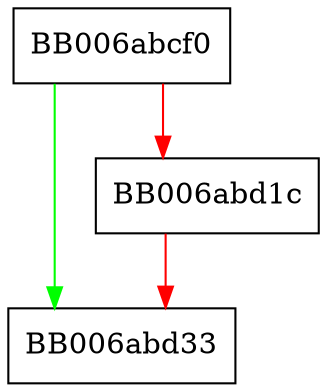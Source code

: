 digraph der2key_set_ctx_params {
  node [shape="box"];
  graph [splines=ortho];
  BB006abcf0 -> BB006abd33 [color="green"];
  BB006abcf0 -> BB006abd1c [color="red"];
  BB006abd1c -> BB006abd33 [color="red"];
}